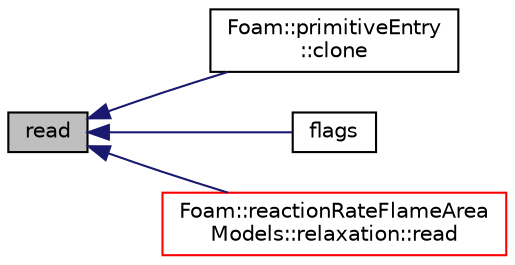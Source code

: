 digraph "read"
{
  bgcolor="transparent";
  edge [fontname="Helvetica",fontsize="10",labelfontname="Helvetica",labelfontsize="10"];
  node [fontname="Helvetica",fontsize="10",shape=record];
  rankdir="LR";
  Node1 [label="read",height=0.2,width=0.4,color="black", fillcolor="grey75", style="filled", fontcolor="black"];
  Node1 -> Node2 [dir="back",color="midnightblue",fontsize="10",style="solid",fontname="Helvetica"];
  Node2 [label="Foam::primitiveEntry\l::clone",height=0.2,width=0.4,color="black",URL="$a02019.html#a4887c907a5b2cc4f28d8fcca37734eb1",tooltip="Construct on freestore as copy with reference to the. "];
  Node1 -> Node3 [dir="back",color="midnightblue",fontsize="10",style="solid",fontname="Helvetica"];
  Node3 [label="flags",height=0.2,width=0.4,color="black",URL="$a01240.html#aae0c4712818b0e951b1043a1ae55f279",tooltip="Return flags of output stream. "];
  Node1 -> Node4 [dir="back",color="midnightblue",fontsize="10",style="solid",fontname="Helvetica"];
  Node4 [label="Foam::reactionRateFlameArea\lModels::relaxation::read",height=0.2,width=0.4,color="red",URL="$a02215.html#af5acd6a83c1f6711ba04ca9cb129ddc3",tooltip="Update properties from given dictionary. "];
}
